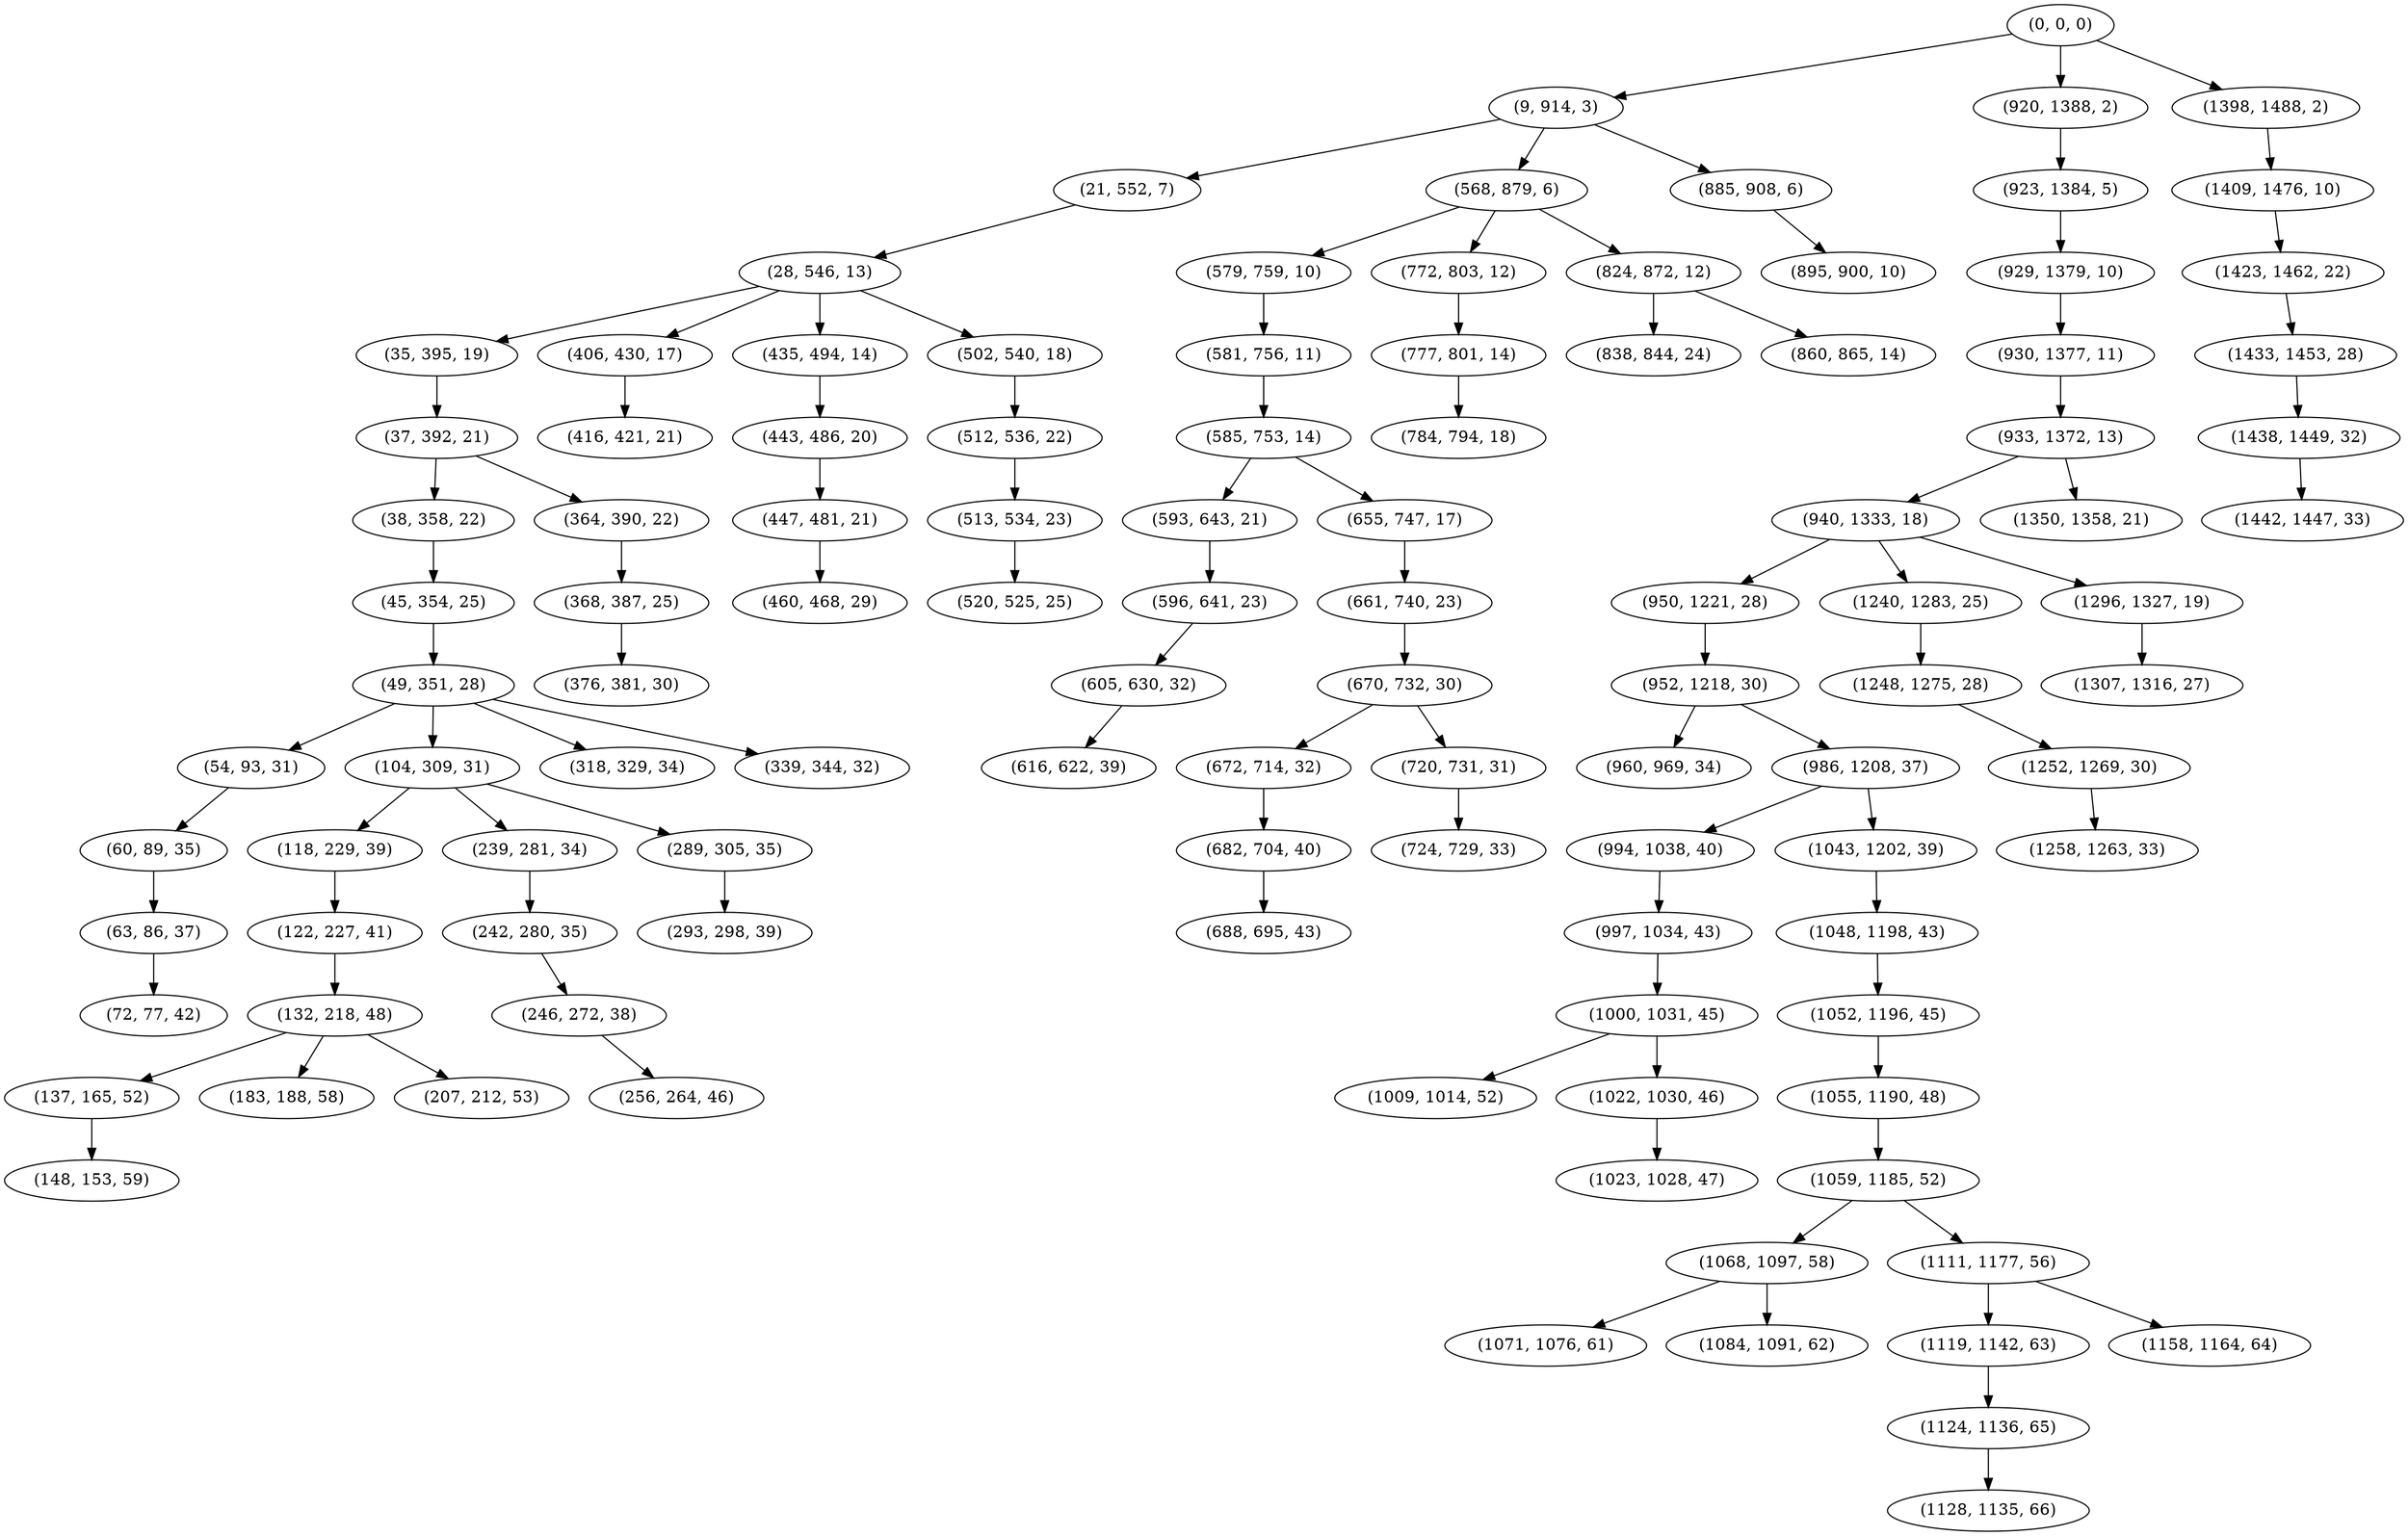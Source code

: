 digraph tree {
    "(0, 0, 0)";
    "(9, 914, 3)";
    "(21, 552, 7)";
    "(28, 546, 13)";
    "(35, 395, 19)";
    "(37, 392, 21)";
    "(38, 358, 22)";
    "(45, 354, 25)";
    "(49, 351, 28)";
    "(54, 93, 31)";
    "(60, 89, 35)";
    "(63, 86, 37)";
    "(72, 77, 42)";
    "(104, 309, 31)";
    "(118, 229, 39)";
    "(122, 227, 41)";
    "(132, 218, 48)";
    "(137, 165, 52)";
    "(148, 153, 59)";
    "(183, 188, 58)";
    "(207, 212, 53)";
    "(239, 281, 34)";
    "(242, 280, 35)";
    "(246, 272, 38)";
    "(256, 264, 46)";
    "(289, 305, 35)";
    "(293, 298, 39)";
    "(318, 329, 34)";
    "(339, 344, 32)";
    "(364, 390, 22)";
    "(368, 387, 25)";
    "(376, 381, 30)";
    "(406, 430, 17)";
    "(416, 421, 21)";
    "(435, 494, 14)";
    "(443, 486, 20)";
    "(447, 481, 21)";
    "(460, 468, 29)";
    "(502, 540, 18)";
    "(512, 536, 22)";
    "(513, 534, 23)";
    "(520, 525, 25)";
    "(568, 879, 6)";
    "(579, 759, 10)";
    "(581, 756, 11)";
    "(585, 753, 14)";
    "(593, 643, 21)";
    "(596, 641, 23)";
    "(605, 630, 32)";
    "(616, 622, 39)";
    "(655, 747, 17)";
    "(661, 740, 23)";
    "(670, 732, 30)";
    "(672, 714, 32)";
    "(682, 704, 40)";
    "(688, 695, 43)";
    "(720, 731, 31)";
    "(724, 729, 33)";
    "(772, 803, 12)";
    "(777, 801, 14)";
    "(784, 794, 18)";
    "(824, 872, 12)";
    "(838, 844, 24)";
    "(860, 865, 14)";
    "(885, 908, 6)";
    "(895, 900, 10)";
    "(920, 1388, 2)";
    "(923, 1384, 5)";
    "(929, 1379, 10)";
    "(930, 1377, 11)";
    "(933, 1372, 13)";
    "(940, 1333, 18)";
    "(950, 1221, 28)";
    "(952, 1218, 30)";
    "(960, 969, 34)";
    "(986, 1208, 37)";
    "(994, 1038, 40)";
    "(997, 1034, 43)";
    "(1000, 1031, 45)";
    "(1009, 1014, 52)";
    "(1022, 1030, 46)";
    "(1023, 1028, 47)";
    "(1043, 1202, 39)";
    "(1048, 1198, 43)";
    "(1052, 1196, 45)";
    "(1055, 1190, 48)";
    "(1059, 1185, 52)";
    "(1068, 1097, 58)";
    "(1071, 1076, 61)";
    "(1084, 1091, 62)";
    "(1111, 1177, 56)";
    "(1119, 1142, 63)";
    "(1124, 1136, 65)";
    "(1128, 1135, 66)";
    "(1158, 1164, 64)";
    "(1240, 1283, 25)";
    "(1248, 1275, 28)";
    "(1252, 1269, 30)";
    "(1258, 1263, 33)";
    "(1296, 1327, 19)";
    "(1307, 1316, 27)";
    "(1350, 1358, 21)";
    "(1398, 1488, 2)";
    "(1409, 1476, 10)";
    "(1423, 1462, 22)";
    "(1433, 1453, 28)";
    "(1438, 1449, 32)";
    "(1442, 1447, 33)";
    "(0, 0, 0)" -> "(9, 914, 3)";
    "(0, 0, 0)" -> "(920, 1388, 2)";
    "(0, 0, 0)" -> "(1398, 1488, 2)";
    "(9, 914, 3)" -> "(21, 552, 7)";
    "(9, 914, 3)" -> "(568, 879, 6)";
    "(9, 914, 3)" -> "(885, 908, 6)";
    "(21, 552, 7)" -> "(28, 546, 13)";
    "(28, 546, 13)" -> "(35, 395, 19)";
    "(28, 546, 13)" -> "(406, 430, 17)";
    "(28, 546, 13)" -> "(435, 494, 14)";
    "(28, 546, 13)" -> "(502, 540, 18)";
    "(35, 395, 19)" -> "(37, 392, 21)";
    "(37, 392, 21)" -> "(38, 358, 22)";
    "(37, 392, 21)" -> "(364, 390, 22)";
    "(38, 358, 22)" -> "(45, 354, 25)";
    "(45, 354, 25)" -> "(49, 351, 28)";
    "(49, 351, 28)" -> "(54, 93, 31)";
    "(49, 351, 28)" -> "(104, 309, 31)";
    "(49, 351, 28)" -> "(318, 329, 34)";
    "(49, 351, 28)" -> "(339, 344, 32)";
    "(54, 93, 31)" -> "(60, 89, 35)";
    "(60, 89, 35)" -> "(63, 86, 37)";
    "(63, 86, 37)" -> "(72, 77, 42)";
    "(104, 309, 31)" -> "(118, 229, 39)";
    "(104, 309, 31)" -> "(239, 281, 34)";
    "(104, 309, 31)" -> "(289, 305, 35)";
    "(118, 229, 39)" -> "(122, 227, 41)";
    "(122, 227, 41)" -> "(132, 218, 48)";
    "(132, 218, 48)" -> "(137, 165, 52)";
    "(132, 218, 48)" -> "(183, 188, 58)";
    "(132, 218, 48)" -> "(207, 212, 53)";
    "(137, 165, 52)" -> "(148, 153, 59)";
    "(239, 281, 34)" -> "(242, 280, 35)";
    "(242, 280, 35)" -> "(246, 272, 38)";
    "(246, 272, 38)" -> "(256, 264, 46)";
    "(289, 305, 35)" -> "(293, 298, 39)";
    "(364, 390, 22)" -> "(368, 387, 25)";
    "(368, 387, 25)" -> "(376, 381, 30)";
    "(406, 430, 17)" -> "(416, 421, 21)";
    "(435, 494, 14)" -> "(443, 486, 20)";
    "(443, 486, 20)" -> "(447, 481, 21)";
    "(447, 481, 21)" -> "(460, 468, 29)";
    "(502, 540, 18)" -> "(512, 536, 22)";
    "(512, 536, 22)" -> "(513, 534, 23)";
    "(513, 534, 23)" -> "(520, 525, 25)";
    "(568, 879, 6)" -> "(579, 759, 10)";
    "(568, 879, 6)" -> "(772, 803, 12)";
    "(568, 879, 6)" -> "(824, 872, 12)";
    "(579, 759, 10)" -> "(581, 756, 11)";
    "(581, 756, 11)" -> "(585, 753, 14)";
    "(585, 753, 14)" -> "(593, 643, 21)";
    "(585, 753, 14)" -> "(655, 747, 17)";
    "(593, 643, 21)" -> "(596, 641, 23)";
    "(596, 641, 23)" -> "(605, 630, 32)";
    "(605, 630, 32)" -> "(616, 622, 39)";
    "(655, 747, 17)" -> "(661, 740, 23)";
    "(661, 740, 23)" -> "(670, 732, 30)";
    "(670, 732, 30)" -> "(672, 714, 32)";
    "(670, 732, 30)" -> "(720, 731, 31)";
    "(672, 714, 32)" -> "(682, 704, 40)";
    "(682, 704, 40)" -> "(688, 695, 43)";
    "(720, 731, 31)" -> "(724, 729, 33)";
    "(772, 803, 12)" -> "(777, 801, 14)";
    "(777, 801, 14)" -> "(784, 794, 18)";
    "(824, 872, 12)" -> "(838, 844, 24)";
    "(824, 872, 12)" -> "(860, 865, 14)";
    "(885, 908, 6)" -> "(895, 900, 10)";
    "(920, 1388, 2)" -> "(923, 1384, 5)";
    "(923, 1384, 5)" -> "(929, 1379, 10)";
    "(929, 1379, 10)" -> "(930, 1377, 11)";
    "(930, 1377, 11)" -> "(933, 1372, 13)";
    "(933, 1372, 13)" -> "(940, 1333, 18)";
    "(933, 1372, 13)" -> "(1350, 1358, 21)";
    "(940, 1333, 18)" -> "(950, 1221, 28)";
    "(940, 1333, 18)" -> "(1240, 1283, 25)";
    "(940, 1333, 18)" -> "(1296, 1327, 19)";
    "(950, 1221, 28)" -> "(952, 1218, 30)";
    "(952, 1218, 30)" -> "(960, 969, 34)";
    "(952, 1218, 30)" -> "(986, 1208, 37)";
    "(986, 1208, 37)" -> "(994, 1038, 40)";
    "(986, 1208, 37)" -> "(1043, 1202, 39)";
    "(994, 1038, 40)" -> "(997, 1034, 43)";
    "(997, 1034, 43)" -> "(1000, 1031, 45)";
    "(1000, 1031, 45)" -> "(1009, 1014, 52)";
    "(1000, 1031, 45)" -> "(1022, 1030, 46)";
    "(1022, 1030, 46)" -> "(1023, 1028, 47)";
    "(1043, 1202, 39)" -> "(1048, 1198, 43)";
    "(1048, 1198, 43)" -> "(1052, 1196, 45)";
    "(1052, 1196, 45)" -> "(1055, 1190, 48)";
    "(1055, 1190, 48)" -> "(1059, 1185, 52)";
    "(1059, 1185, 52)" -> "(1068, 1097, 58)";
    "(1059, 1185, 52)" -> "(1111, 1177, 56)";
    "(1068, 1097, 58)" -> "(1071, 1076, 61)";
    "(1068, 1097, 58)" -> "(1084, 1091, 62)";
    "(1111, 1177, 56)" -> "(1119, 1142, 63)";
    "(1111, 1177, 56)" -> "(1158, 1164, 64)";
    "(1119, 1142, 63)" -> "(1124, 1136, 65)";
    "(1124, 1136, 65)" -> "(1128, 1135, 66)";
    "(1240, 1283, 25)" -> "(1248, 1275, 28)";
    "(1248, 1275, 28)" -> "(1252, 1269, 30)";
    "(1252, 1269, 30)" -> "(1258, 1263, 33)";
    "(1296, 1327, 19)" -> "(1307, 1316, 27)";
    "(1398, 1488, 2)" -> "(1409, 1476, 10)";
    "(1409, 1476, 10)" -> "(1423, 1462, 22)";
    "(1423, 1462, 22)" -> "(1433, 1453, 28)";
    "(1433, 1453, 28)" -> "(1438, 1449, 32)";
    "(1438, 1449, 32)" -> "(1442, 1447, 33)";
}
